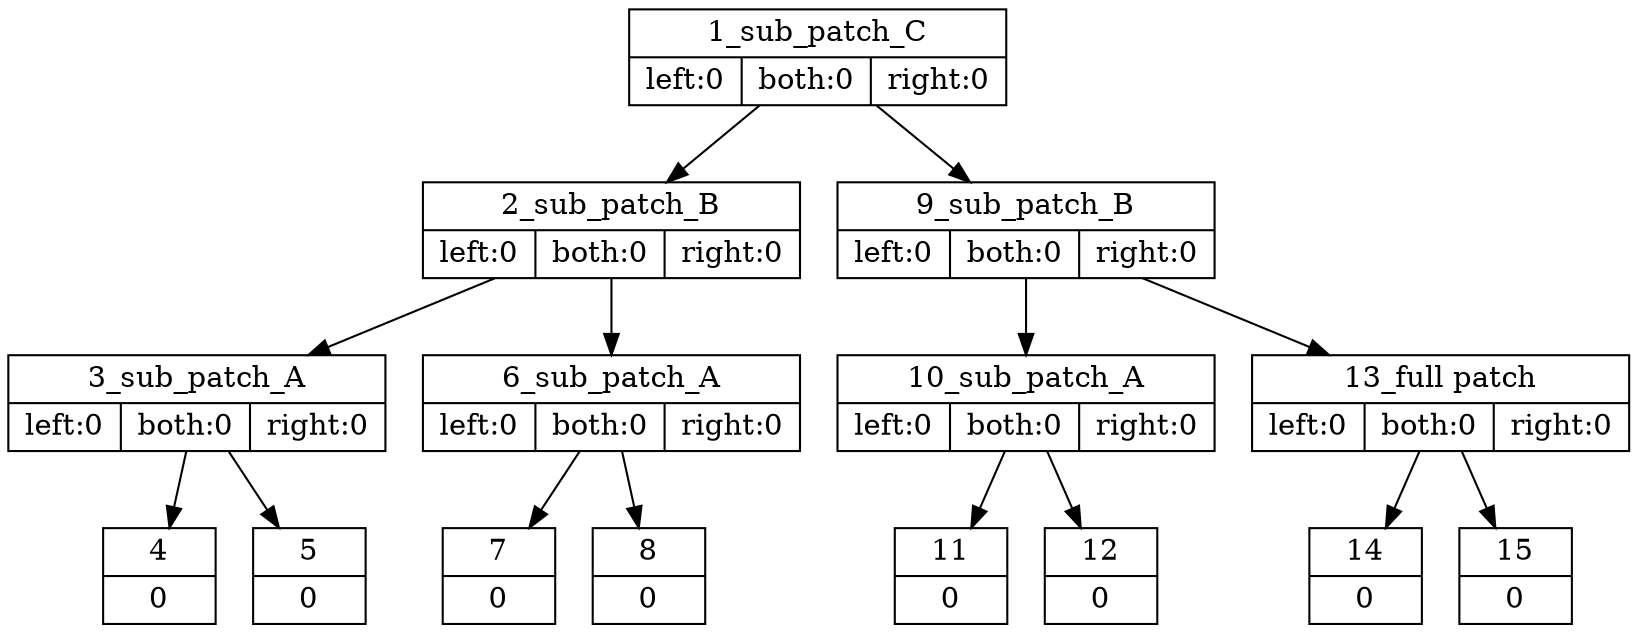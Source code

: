 digraph G{ 
 node[shape=record]; 
node1[label="{1_sub_patch_C|{left:0|both:0|right:0}}"];
node2[label="{2_sub_patch_B|{left:0|both:0|right:0}}"];
node3[label="{3_sub_patch_A|{left:0|both:0|right:0}}"];
node4[label="{4|{0}}"];
node5[label="{5|{0}}"];
node6[label="{6_sub_patch_A|{left:0|both:0|right:0}}"];
node7[label="{7|{0}}"];
node8[label="{8|{0}}"];
node9[label="{9_sub_patch_B|{left:0|both:0|right:0}}"];
node10[label="{10_sub_patch_A|{left:0|both:0|right:0}}"];
node11[label="{11|{0}}"];
node12[label="{12|{0}}"];
node13[label="{13_full patch|{left:0|both:0|right:0}}"];
node14[label="{14|{0}}"];
node15[label="{15|{0}}"];
node1:left -> node2;
node2:left -> node3;
node3:left -> node4;
node3:right -> node5;
node2:right -> node6;
node6:left -> node7;
node6:right -> node8;
node1:right -> node9;
node9:left -> node10;
node10:left -> node11;
node10:right -> node12;
node9:right -> node13;
node13:left -> node14;
node13:right -> node15;
}